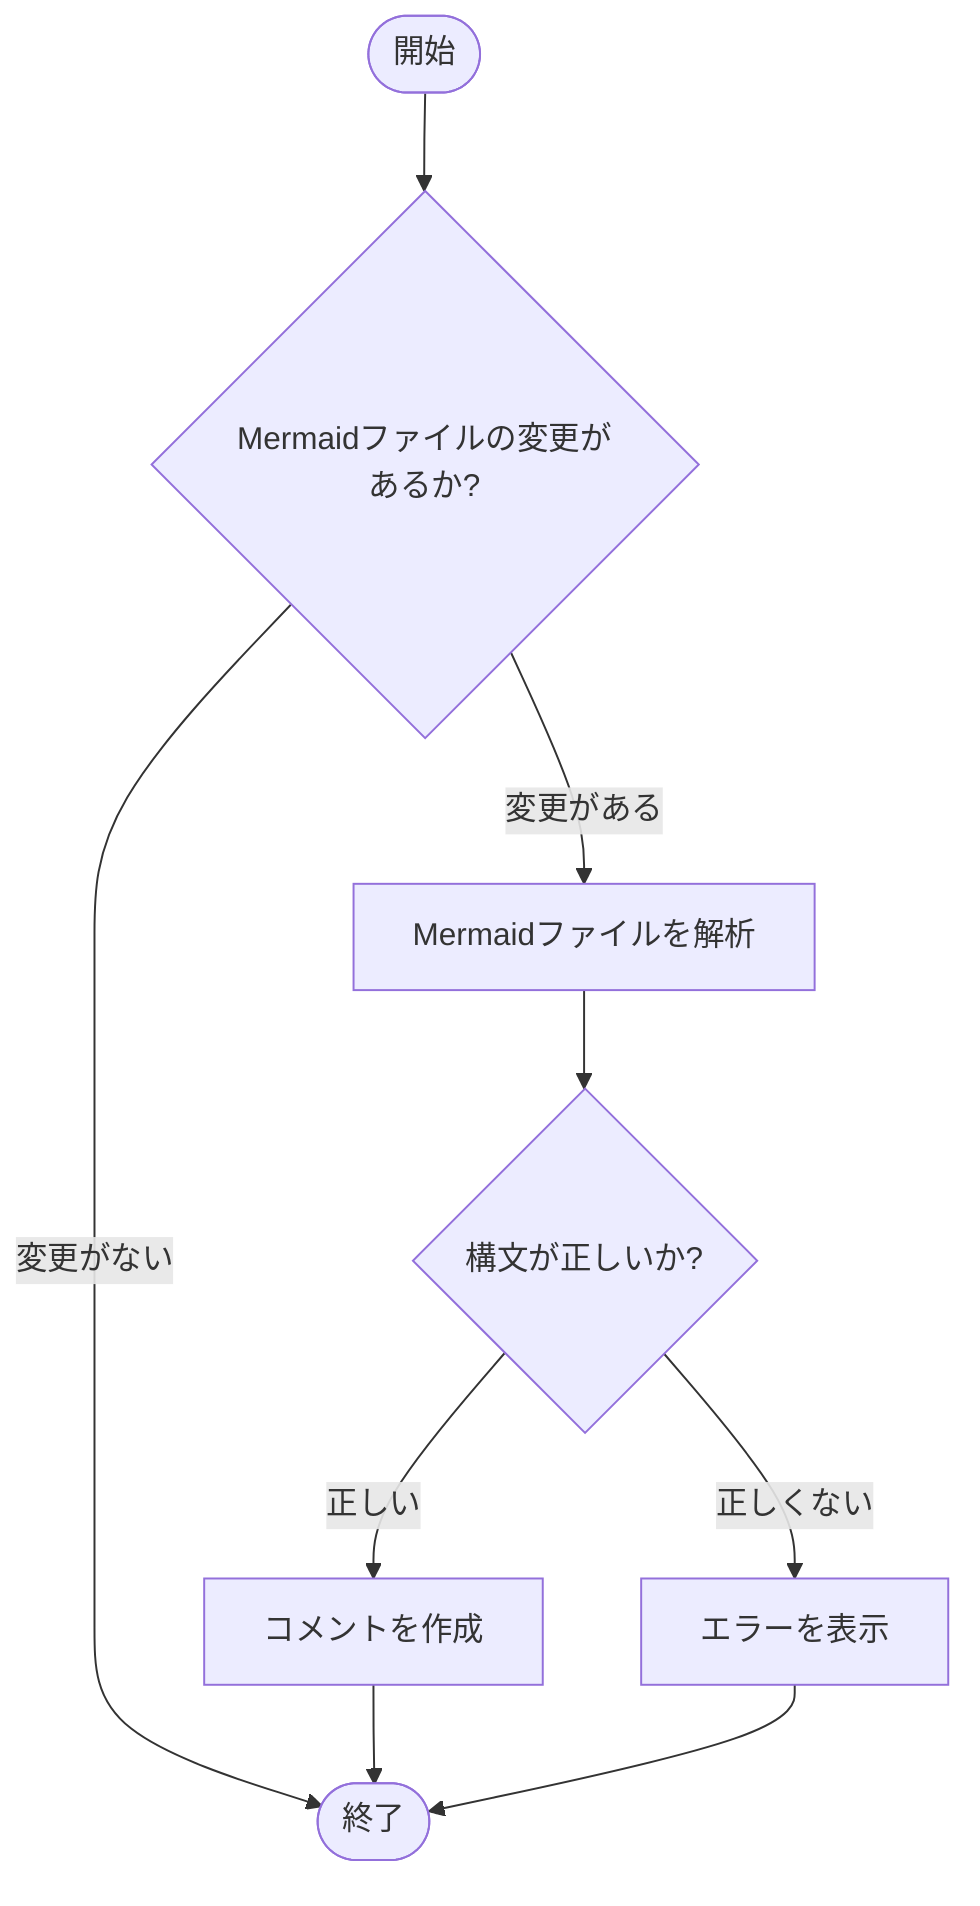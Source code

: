 flowchart TD
Start([開始]) --> CheckFile{Mermaidファイルの変更があるか?}
CheckFile --> |変更がある| Parse[Mermaidファイルを解析]
CheckFile --> |変更がない| End([終了])
Parse --> Validate{構文が正しいか?}
Validate --> |正しい| Comment[コメントを作成]
Validate --> |正しくない| Error[エラーを表示]
Comment --> End
Error --> End